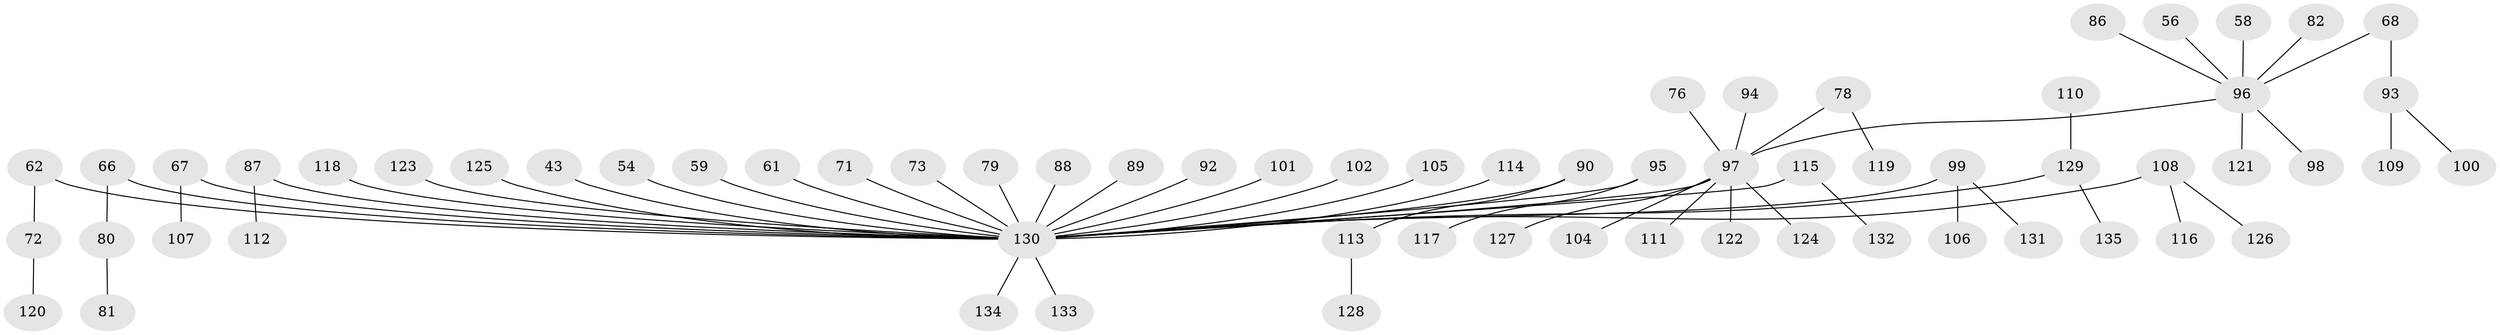 // original degree distribution, {3: 0.15555555555555556, 5: 0.022222222222222223, 7: 0.007407407407407408, 2: 0.3037037037037037, 4: 0.06666666666666667, 6: 0.007407407407407408, 1: 0.43703703703703706}
// Generated by graph-tools (version 1.1) at 2025/52/03/09/25 04:52:45]
// undirected, 67 vertices, 66 edges
graph export_dot {
graph [start="1"]
  node [color=gray90,style=filled];
  43;
  54;
  56;
  58;
  59;
  61;
  62;
  66;
  67;
  68;
  71;
  72;
  73;
  76;
  78;
  79;
  80;
  81;
  82;
  86;
  87;
  88;
  89;
  90;
  92;
  93 [super="+84"];
  94;
  95;
  96 [super="+48+49"];
  97 [super="+22+28+39+57+74"];
  98;
  99 [super="+85"];
  100;
  101;
  102;
  104;
  105;
  106;
  107;
  108 [super="+23+70"];
  109;
  110;
  111;
  112;
  113;
  114;
  115;
  116;
  117;
  118;
  119;
  120;
  121;
  122;
  123;
  124;
  125;
  126;
  127;
  128;
  129 [super="+103"];
  130 [super="+42+51+52+55+65+69+46+63+50+53+60+83+91"];
  131;
  132;
  133;
  134;
  135;
  43 -- 130;
  54 -- 130;
  56 -- 96;
  58 -- 96;
  59 -- 130;
  61 -- 130;
  62 -- 72;
  62 -- 130;
  66 -- 80;
  66 -- 130;
  67 -- 107;
  67 -- 130;
  68 -- 96;
  68 -- 93;
  71 -- 130;
  72 -- 120;
  73 -- 130;
  76 -- 97;
  78 -- 119;
  78 -- 97;
  79 -- 130;
  80 -- 81;
  82 -- 96;
  86 -- 96;
  87 -- 112;
  87 -- 130;
  88 -- 130;
  89 -- 130;
  90 -- 113;
  90 -- 130;
  92 -- 130;
  93 -- 100;
  93 -- 109;
  94 -- 97;
  95 -- 117;
  95 -- 130;
  96 -- 97;
  96 -- 98;
  96 -- 121;
  97 -- 104;
  97 -- 111;
  97 -- 124;
  97 -- 122;
  97 -- 127;
  97 -- 130;
  99 -- 131;
  99 -- 106;
  99 -- 130;
  101 -- 130;
  102 -- 130;
  105 -- 130;
  108 -- 130;
  108 -- 116;
  108 -- 126;
  110 -- 129;
  113 -- 128;
  114 -- 130;
  115 -- 132;
  115 -- 130;
  118 -- 130;
  123 -- 130;
  125 -- 130;
  129 -- 135;
  129 -- 130;
  130 -- 133;
  130 -- 134;
}
